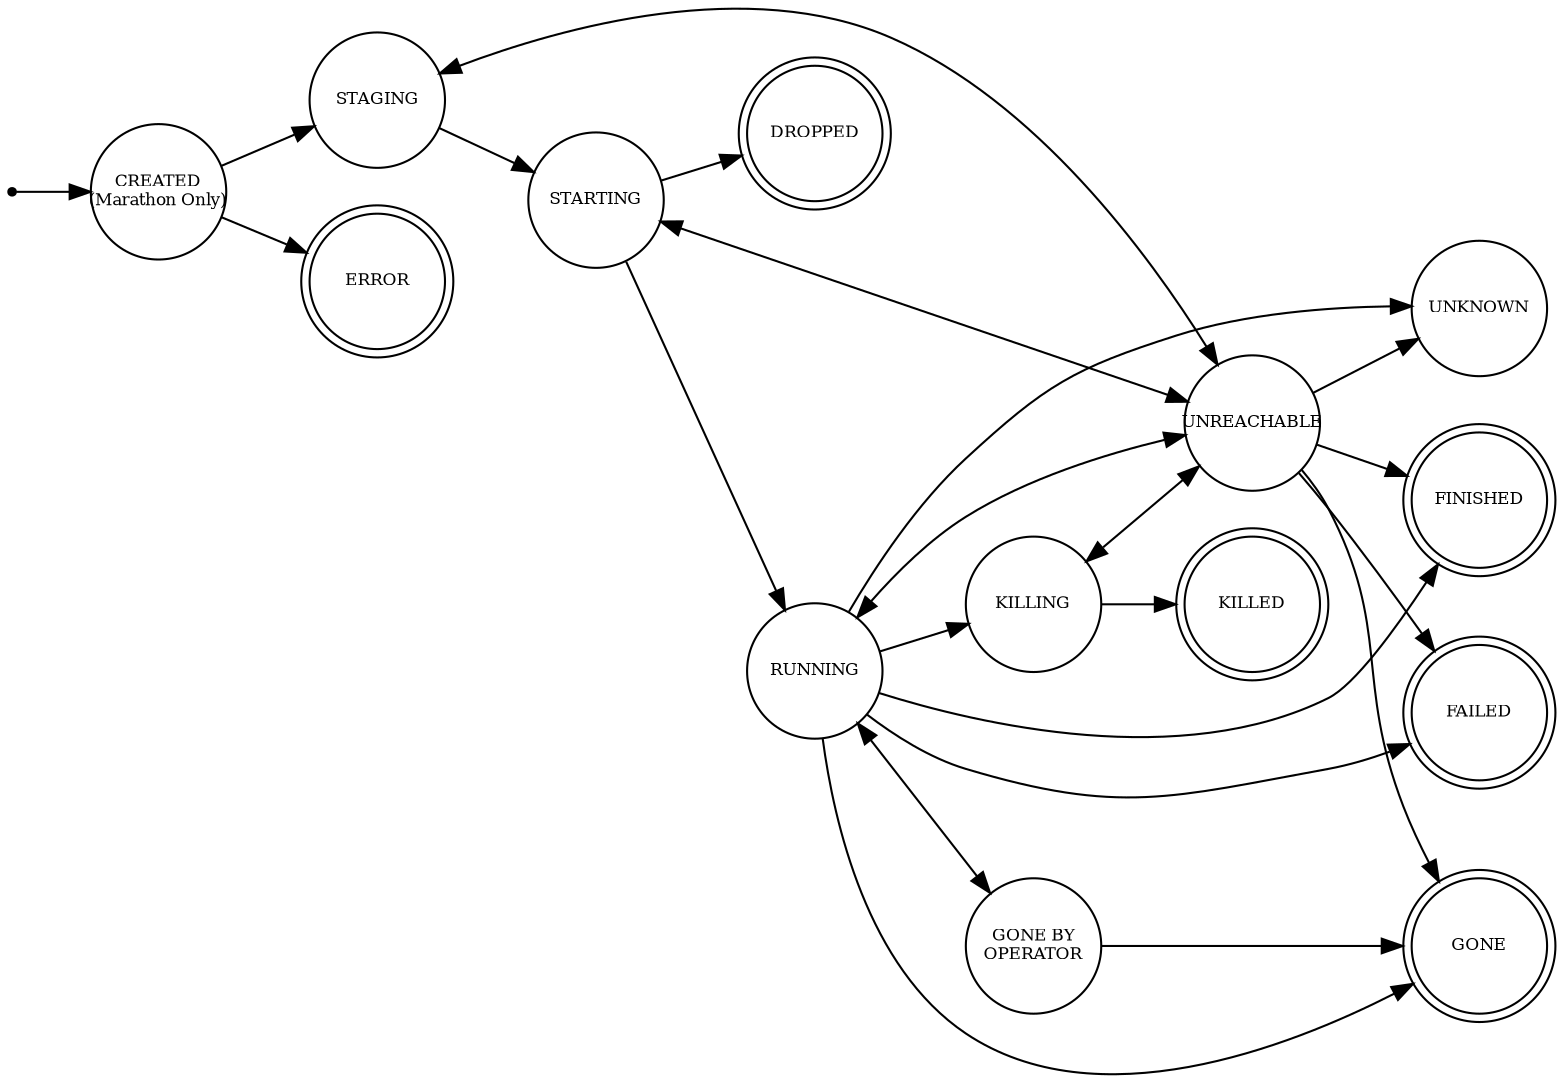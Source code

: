 digraph task_status_fsm {
    //layout = "fdp"
    rankdir = LR

    node [shape = point]; start;

    node [ fontsize = 8
         , fixedsize = true
         , width=0.9
         ]


      /**************************/
     /** Non-terminal states **/
    /************************/
	node [shape = circle];
    "CREATED\n(Marathon Only)";

    // Initial state. Framework status updates should not use.
    STAGING;

    // The task is being launched by the executor.
    STARTING;

	RUNNING;

    // The task is being killed by the executor.
    KILLING;

    // The task was running on an agent that has lost contact with the
    // master, typically due to a network failure or partition. The task
    // may or may not still be running.
	UNREACHABLE;

    // The task was running on an agent that the master cannot contact;
    // the operator has asserted that the agent has been shutdown, but
    // this has not been directly confirmed by the master. If the
    // operator is correct, the task is not running and this is a
    // terminal state; if the operator is mistaken, the task might still
    // be running, and might return to the RUNNING state in the future.
	"GONE BY\nOPERATOR";

    // The master has no knowledge of the task. This is typically
    // because either (a) the master never had knowledge of the task, or
    // (b) the master forgot about the task because it garbaged
    // collected its metadata about the task. The task may or may not
    // still be running.
	UNKNOWN;

      /*************************/
     /**** Terminal states ****/
    /*************************/
	node [shape = doublecircle];

    // The task was running on an agent that has been shutdown (e.g.,
    // the agent become partitioned, rebooted, and then reconnected to
    // the master; any tasks running before the reboot will transition
    // from UNREACHABLE to GONE). The task is no longer running. This is
    // a terminal state.
    GONE;

    // The task finished successfully.
    FINISHED;

    // The task failed to finish successfully.
    FAILED;

    // The task was killed by the executor.
    KILLED;

    // The task description contains an error.
    ERROR;

    // The task failed to launch because of a transient error. The
    // task's executor never started running. Unlike TASK_ERROR, the
    // task description is valid -- attempting to launch the task again
    // may be successful. This is a terminal state.
	DROPPED;

    start -> "CREATED\n(Marathon Only)";
    "CREATED\n(Marathon Only)" -> ERROR;
    "CREATED\n(Marathon Only)" -> STAGING;
    STAGING -> STARTING;
    STARTING -> RUNNING;
    STARTING -> DROPPED;

    RUNNING -> GONE;
    RUNNING -> "GONE BY\nOPERATOR" [dir = both];
    RUNNING -> FAILED;
    RUNNING -> FINISHED;
    RUNNING -> UNKNOWN;
    RUNNING -> KILLING;

    KILLING -> KILLED;

    "GONE BY\nOPERATOR" -> GONE;

    UNREACHABLE -> UNKNOWN;
    UNREACHABLE -> GONE;
    UNREACHABLE -> FAILED;
    UNREACHABLE -> FINISHED;

    RUNNING -> UNREACHABLE [dir = both];
    STARTING -> UNREACHABLE [dir = both];
    STAGING -> UNREACHABLE [dir = both];
    KILLING -> UNREACHABLE [dir = both];
}

